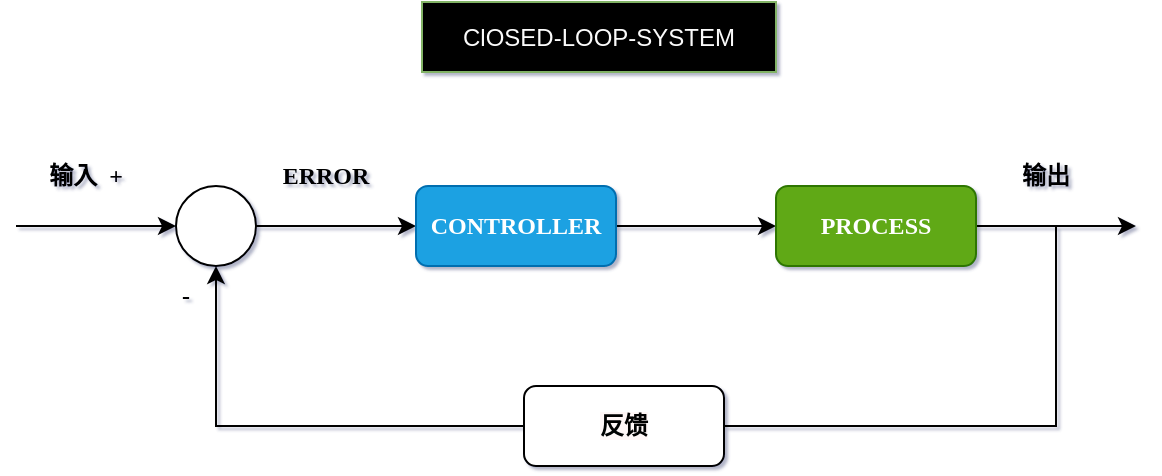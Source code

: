 <mxfile version="21.1.1" type="github">
  <diagram id="C5RBs43oDa-KdzZeNtuy" name="Page-1">
    <mxGraphModel dx="694" dy="377" grid="0" gridSize="10" guides="1" tooltips="1" connect="1" arrows="1" fold="1" page="1" pageScale="1" pageWidth="827" pageHeight="1169" background="none" math="0" shadow="1">
      <root>
        <mxCell id="WIyWlLk6GJQsqaUBKTNV-0" />
        <mxCell id="WIyWlLk6GJQsqaUBKTNV-1" parent="WIyWlLk6GJQsqaUBKTNV-0" />
        <mxCell id="mh1vXI5inr4Wv4df_WpW-0" value="&lt;font color=&quot;#fafafa&quot;&gt;ClOSED-LOOP-SYSTEM&lt;/font&gt;" style="rounded=0;whiteSpace=wrap;html=1;fillColor=#000000;strokeColor=#82b366;" parent="WIyWlLk6GJQsqaUBKTNV-1" vertex="1">
          <mxGeometry x="330" y="244" width="177" height="35" as="geometry" />
        </mxCell>
        <mxCell id="mh1vXI5inr4Wv4df_WpW-1" value="" style="endArrow=classic;html=1;rounded=0;exitX=1;exitY=0.5;exitDx=0;exitDy=0;entryX=0;entryY=0.5;entryDx=0;entryDy=0;" parent="WIyWlLk6GJQsqaUBKTNV-1" target="mh1vXI5inr4Wv4df_WpW-4" edge="1">
          <mxGeometry width="50" height="50" relative="1" as="geometry">
            <mxPoint x="127" y="356" as="sourcePoint" />
            <mxPoint x="207" y="356" as="targetPoint" />
          </mxGeometry>
        </mxCell>
        <mxCell id="mh1vXI5inr4Wv4df_WpW-3" value="输入&amp;nbsp; +" style="text;html=1;strokeColor=none;fillColor=none;align=center;verticalAlign=middle;whiteSpace=wrap;rounded=0;fontFamily=Comic Sans MS;fontStyle=1" parent="WIyWlLk6GJQsqaUBKTNV-1" vertex="1">
          <mxGeometry x="127" y="316" width="70" height="30" as="geometry" />
        </mxCell>
        <mxCell id="mh1vXI5inr4Wv4df_WpW-8" style="edgeStyle=orthogonalEdgeStyle;rounded=0;orthogonalLoop=1;jettySize=auto;html=1;exitX=1;exitY=0.5;exitDx=0;exitDy=0;fontFamily=Comic Sans MS;" parent="WIyWlLk6GJQsqaUBKTNV-1" source="mh1vXI5inr4Wv4df_WpW-4" edge="1">
          <mxGeometry relative="1" as="geometry">
            <mxPoint x="327" y="356" as="targetPoint" />
          </mxGeometry>
        </mxCell>
        <mxCell id="mh1vXI5inr4Wv4df_WpW-4" value="" style="ellipse;whiteSpace=wrap;html=1;aspect=fixed;fontFamily=Comic Sans MS;" parent="WIyWlLk6GJQsqaUBKTNV-1" vertex="1">
          <mxGeometry x="207" y="336" width="40" height="40" as="geometry" />
        </mxCell>
        <mxCell id="mh1vXI5inr4Wv4df_WpW-9" value="ERROR" style="text;html=1;strokeColor=none;fillColor=none;align=center;verticalAlign=middle;whiteSpace=wrap;rounded=0;fontFamily=Comic Sans MS;fontStyle=1" parent="WIyWlLk6GJQsqaUBKTNV-1" vertex="1">
          <mxGeometry x="247" y="316" width="70" height="30" as="geometry" />
        </mxCell>
        <mxCell id="mh1vXI5inr4Wv4df_WpW-14" style="edgeStyle=orthogonalEdgeStyle;rounded=0;orthogonalLoop=1;jettySize=auto;html=1;exitX=1;exitY=0.5;exitDx=0;exitDy=0;fontFamily=Comic Sans MS;" parent="WIyWlLk6GJQsqaUBKTNV-1" source="mh1vXI5inr4Wv4df_WpW-12" edge="1">
          <mxGeometry relative="1" as="geometry">
            <mxPoint x="507" y="356" as="targetPoint" />
          </mxGeometry>
        </mxCell>
        <mxCell id="mh1vXI5inr4Wv4df_WpW-12" value="&lt;b&gt;CONTROLLER&lt;/b&gt;" style="rounded=1;whiteSpace=wrap;html=1;fontFamily=Comic Sans MS;fillColor=#1ba1e2;fontColor=#ffffff;strokeColor=#006EAF;" parent="WIyWlLk6GJQsqaUBKTNV-1" vertex="1">
          <mxGeometry x="327" y="336" width="100" height="40" as="geometry" />
        </mxCell>
        <mxCell id="mh1vXI5inr4Wv4df_WpW-17" style="edgeStyle=orthogonalEdgeStyle;rounded=0;orthogonalLoop=1;jettySize=auto;html=1;exitX=1;exitY=0.5;exitDx=0;exitDy=0;fontFamily=Comic Sans MS;" parent="WIyWlLk6GJQsqaUBKTNV-1" source="mh1vXI5inr4Wv4df_WpW-15" edge="1">
          <mxGeometry relative="1" as="geometry">
            <mxPoint x="687" y="356" as="targetPoint" />
          </mxGeometry>
        </mxCell>
        <mxCell id="mh1vXI5inr4Wv4df_WpW-15" value="&lt;b&gt;PROCESS&lt;/b&gt;" style="rounded=1;whiteSpace=wrap;html=1;fontFamily=Comic Sans MS;fillColor=#60a917;fontColor=#ffffff;strokeColor=#2D7600;" parent="WIyWlLk6GJQsqaUBKTNV-1" vertex="1">
          <mxGeometry x="507" y="336" width="100" height="40" as="geometry" />
        </mxCell>
        <mxCell id="mh1vXI5inr4Wv4df_WpW-18" value="输出" style="text;html=1;strokeColor=none;fillColor=none;align=center;verticalAlign=middle;whiteSpace=wrap;rounded=0;fontFamily=Comic Sans MS;fontStyle=1" parent="WIyWlLk6GJQsqaUBKTNV-1" vertex="1">
          <mxGeometry x="607" y="316" width="70" height="30" as="geometry" />
        </mxCell>
        <mxCell id="mh1vXI5inr4Wv4df_WpW-19" value="" style="endArrow=classic;html=1;rounded=0;fontFamily=Comic Sans MS;entryX=0.5;entryY=1;entryDx=0;entryDy=0;" parent="WIyWlLk6GJQsqaUBKTNV-1" target="mh1vXI5inr4Wv4df_WpW-4" edge="1">
          <mxGeometry width="50" height="50" relative="1" as="geometry">
            <mxPoint x="647" y="356" as="sourcePoint" />
            <mxPoint x="227" y="456" as="targetPoint" />
            <Array as="points">
              <mxPoint x="647" y="456" />
              <mxPoint x="227" y="456" />
            </Array>
          </mxGeometry>
        </mxCell>
        <mxCell id="mh1vXI5inr4Wv4df_WpW-22" value="&lt;b style=&quot;background-color: rgb(255, 247, 247);&quot;&gt;反馈&lt;/b&gt;" style="rounded=1;whiteSpace=wrap;html=1;fontFamily=Comic Sans MS;" parent="WIyWlLk6GJQsqaUBKTNV-1" vertex="1">
          <mxGeometry x="381" y="436" width="100" height="40" as="geometry" />
        </mxCell>
        <mxCell id="mh1vXI5inr4Wv4df_WpW-24" value="-" style="text;html=1;strokeColor=none;fillColor=none;align=center;verticalAlign=middle;whiteSpace=wrap;rounded=0;fontFamily=Comic Sans MS;fontStyle=1" parent="WIyWlLk6GJQsqaUBKTNV-1" vertex="1">
          <mxGeometry x="177" y="376" width="70" height="30" as="geometry" />
        </mxCell>
      </root>
    </mxGraphModel>
  </diagram>
</mxfile>
